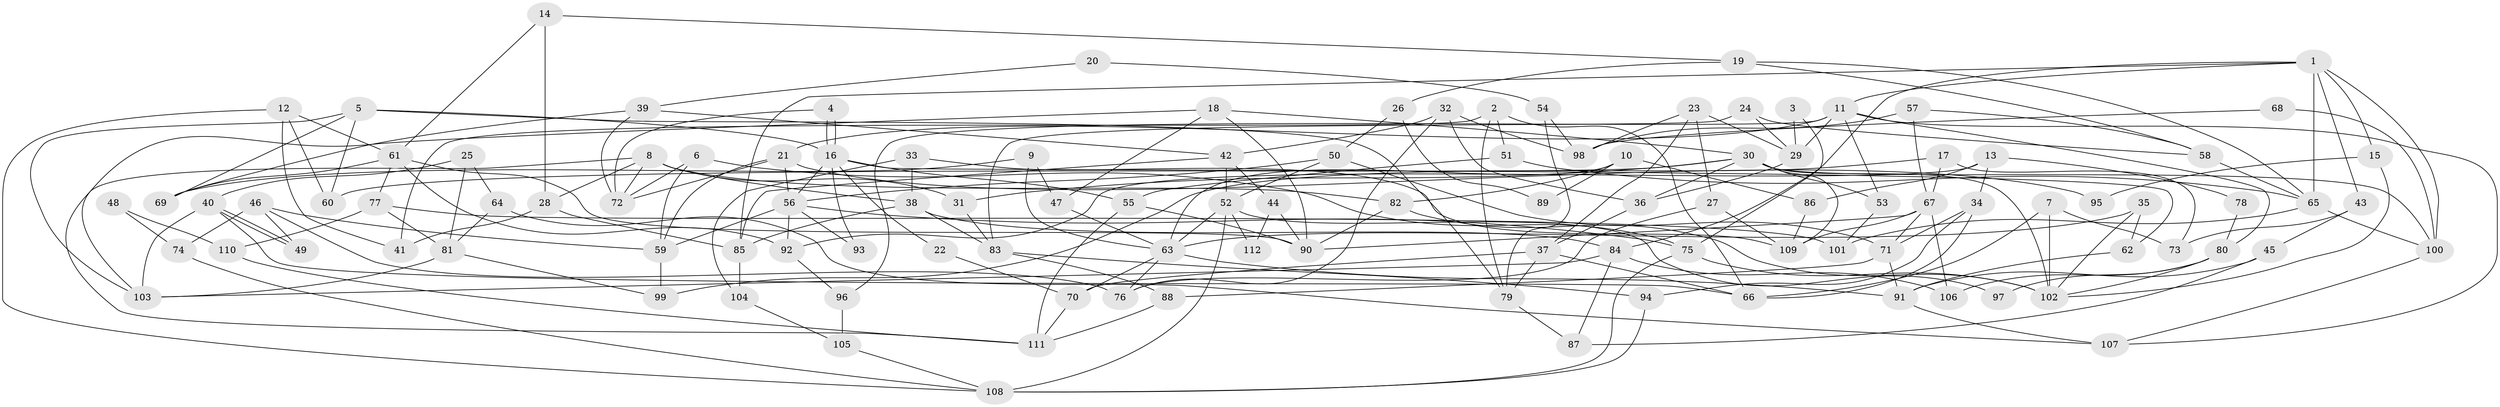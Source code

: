 // Generated by graph-tools (version 1.1) at 2025/50/03/09/25 03:50:01]
// undirected, 112 vertices, 224 edges
graph export_dot {
graph [start="1"]
  node [color=gray90,style=filled];
  1;
  2;
  3;
  4;
  5;
  6;
  7;
  8;
  9;
  10;
  11;
  12;
  13;
  14;
  15;
  16;
  17;
  18;
  19;
  20;
  21;
  22;
  23;
  24;
  25;
  26;
  27;
  28;
  29;
  30;
  31;
  32;
  33;
  34;
  35;
  36;
  37;
  38;
  39;
  40;
  41;
  42;
  43;
  44;
  45;
  46;
  47;
  48;
  49;
  50;
  51;
  52;
  53;
  54;
  55;
  56;
  57;
  58;
  59;
  60;
  61;
  62;
  63;
  64;
  65;
  66;
  67;
  68;
  69;
  70;
  71;
  72;
  73;
  74;
  75;
  76;
  77;
  78;
  79;
  80;
  81;
  82;
  83;
  84;
  85;
  86;
  87;
  88;
  89;
  90;
  91;
  92;
  93;
  94;
  95;
  96;
  97;
  98;
  99;
  100;
  101;
  102;
  103;
  104;
  105;
  106;
  107;
  108;
  109;
  110;
  111;
  112;
  1 -- 100;
  1 -- 65;
  1 -- 11;
  1 -- 15;
  1 -- 43;
  1 -- 84;
  1 -- 85;
  2 -- 66;
  2 -- 79;
  2 -- 41;
  2 -- 51;
  3 -- 29;
  3 -- 75;
  4 -- 72;
  4 -- 16;
  4 -- 16;
  5 -- 69;
  5 -- 16;
  5 -- 60;
  5 -- 79;
  5 -- 103;
  6 -- 72;
  6 -- 59;
  6 -- 75;
  7 -- 66;
  7 -- 73;
  7 -- 102;
  8 -- 38;
  8 -- 111;
  8 -- 28;
  8 -- 31;
  8 -- 72;
  8 -- 82;
  9 -- 69;
  9 -- 63;
  9 -- 47;
  10 -- 82;
  10 -- 63;
  10 -- 86;
  10 -- 89;
  11 -- 107;
  11 -- 21;
  11 -- 29;
  11 -- 53;
  11 -- 80;
  11 -- 96;
  12 -- 61;
  12 -- 60;
  12 -- 41;
  12 -- 108;
  13 -- 34;
  13 -- 86;
  13 -- 78;
  13 -- 92;
  14 -- 61;
  14 -- 28;
  14 -- 19;
  15 -- 102;
  15 -- 95;
  16 -- 56;
  16 -- 22;
  16 -- 55;
  16 -- 62;
  16 -- 93;
  17 -- 99;
  17 -- 67;
  17 -- 73;
  18 -- 30;
  18 -- 103;
  18 -- 47;
  18 -- 90;
  19 -- 65;
  19 -- 26;
  19 -- 58;
  20 -- 39;
  20 -- 54;
  21 -- 56;
  21 -- 59;
  21 -- 72;
  21 -- 95;
  22 -- 70;
  23 -- 29;
  23 -- 37;
  23 -- 27;
  23 -- 98;
  24 -- 83;
  24 -- 58;
  24 -- 29;
  25 -- 81;
  25 -- 40;
  25 -- 64;
  26 -- 50;
  26 -- 89;
  27 -- 109;
  27 -- 76;
  28 -- 41;
  28 -- 85;
  29 -- 36;
  30 -- 36;
  30 -- 102;
  30 -- 31;
  30 -- 53;
  30 -- 60;
  30 -- 100;
  30 -- 109;
  31 -- 83;
  32 -- 98;
  32 -- 76;
  32 -- 36;
  32 -- 42;
  33 -- 104;
  33 -- 38;
  33 -- 109;
  34 -- 94;
  34 -- 66;
  34 -- 71;
  35 -- 62;
  35 -- 102;
  35 -- 63;
  36 -- 37;
  37 -- 70;
  37 -- 66;
  37 -- 79;
  38 -- 85;
  38 -- 84;
  38 -- 83;
  39 -- 42;
  39 -- 72;
  39 -- 69;
  40 -- 103;
  40 -- 49;
  40 -- 49;
  40 -- 66;
  42 -- 85;
  42 -- 44;
  42 -- 52;
  43 -- 45;
  43 -- 73;
  44 -- 90;
  44 -- 112;
  45 -- 91;
  45 -- 87;
  46 -- 76;
  46 -- 59;
  46 -- 49;
  46 -- 74;
  47 -- 63;
  48 -- 110;
  48 -- 74;
  50 -- 52;
  50 -- 71;
  50 -- 56;
  51 -- 55;
  51 -- 65;
  52 -- 63;
  52 -- 97;
  52 -- 108;
  52 -- 112;
  53 -- 101;
  54 -- 98;
  54 -- 79;
  55 -- 90;
  55 -- 111;
  56 -- 75;
  56 -- 59;
  56 -- 92;
  56 -- 93;
  57 -- 67;
  57 -- 58;
  57 -- 98;
  58 -- 65;
  59 -- 99;
  61 -- 92;
  61 -- 90;
  61 -- 69;
  61 -- 77;
  62 -- 91;
  63 -- 70;
  63 -- 76;
  63 -- 91;
  64 -- 81;
  64 -- 107;
  65 -- 100;
  65 -- 101;
  67 -- 90;
  67 -- 109;
  67 -- 71;
  67 -- 106;
  68 -- 100;
  68 -- 98;
  70 -- 111;
  71 -- 88;
  71 -- 91;
  74 -- 108;
  75 -- 108;
  75 -- 102;
  77 -- 101;
  77 -- 81;
  77 -- 110;
  78 -- 80;
  79 -- 87;
  80 -- 102;
  80 -- 97;
  80 -- 106;
  81 -- 103;
  81 -- 99;
  82 -- 102;
  82 -- 90;
  83 -- 88;
  83 -- 94;
  84 -- 106;
  84 -- 87;
  84 -- 103;
  85 -- 104;
  86 -- 109;
  88 -- 111;
  91 -- 107;
  92 -- 96;
  94 -- 108;
  96 -- 105;
  100 -- 107;
  104 -- 105;
  105 -- 108;
  110 -- 111;
}
